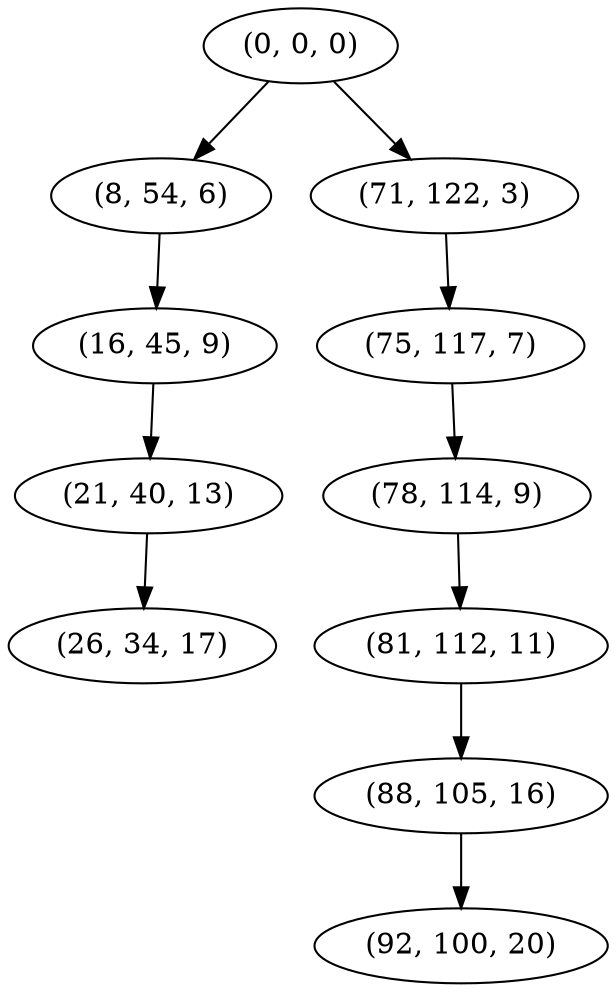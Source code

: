 digraph tree {
    "(0, 0, 0)";
    "(8, 54, 6)";
    "(16, 45, 9)";
    "(21, 40, 13)";
    "(26, 34, 17)";
    "(71, 122, 3)";
    "(75, 117, 7)";
    "(78, 114, 9)";
    "(81, 112, 11)";
    "(88, 105, 16)";
    "(92, 100, 20)";
    "(0, 0, 0)" -> "(8, 54, 6)";
    "(0, 0, 0)" -> "(71, 122, 3)";
    "(8, 54, 6)" -> "(16, 45, 9)";
    "(16, 45, 9)" -> "(21, 40, 13)";
    "(21, 40, 13)" -> "(26, 34, 17)";
    "(71, 122, 3)" -> "(75, 117, 7)";
    "(75, 117, 7)" -> "(78, 114, 9)";
    "(78, 114, 9)" -> "(81, 112, 11)";
    "(81, 112, 11)" -> "(88, 105, 16)";
    "(88, 105, 16)" -> "(92, 100, 20)";
}
